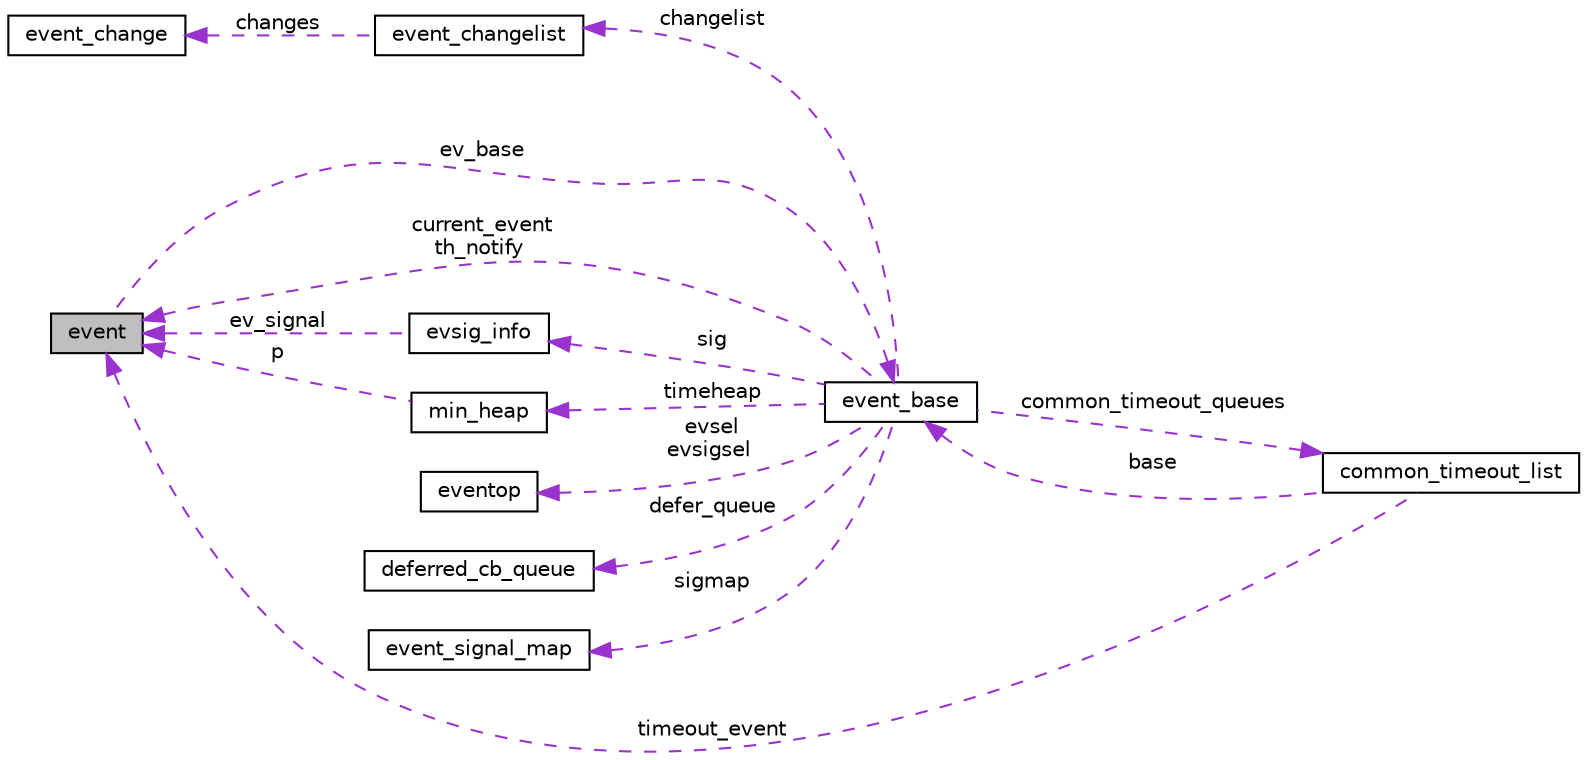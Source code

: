 digraph G
{
  edge [fontname="Helvetica",fontsize="10",labelfontname="Helvetica",labelfontsize="10"];
  node [fontname="Helvetica",fontsize="10",shape=record];
  rankdir="LR";
  Node1 [label="event",height=0.2,width=0.4,color="black", fillcolor="grey75", style="filled" fontcolor="black"];
  Node2 -> Node1 [dir="back",color="darkorchid3",fontsize="10",style="dashed",label=" ev_base" ,fontname="Helvetica"];
  Node2 [label="event_base",height=0.2,width=0.4,color="black", fillcolor="white", style="filled",URL="$structevent__base.html"];
  Node3 -> Node2 [dir="back",color="darkorchid3",fontsize="10",style="dashed",label=" evsel\nevsigsel" ,fontname="Helvetica"];
  Node3 [label="eventop",height=0.2,width=0.4,color="black", fillcolor="white", style="filled",URL="$structeventop.html"];
  Node4 -> Node2 [dir="back",color="darkorchid3",fontsize="10",style="dashed",label=" sig" ,fontname="Helvetica"];
  Node4 [label="evsig_info",height=0.2,width=0.4,color="black", fillcolor="white", style="filled",URL="$structevsig__info.html"];
  Node1 -> Node4 [dir="back",color="darkorchid3",fontsize="10",style="dashed",label=" ev_signal" ,fontname="Helvetica"];
  Node5 -> Node2 [dir="back",color="darkorchid3",fontsize="10",style="dashed",label=" timeheap" ,fontname="Helvetica"];
  Node5 [label="min_heap",height=0.2,width=0.4,color="black", fillcolor="white", style="filled",URL="$structmin__heap.html"];
  Node1 -> Node5 [dir="back",color="darkorchid3",fontsize="10",style="dashed",label=" p" ,fontname="Helvetica"];
  Node6 -> Node2 [dir="back",color="darkorchid3",fontsize="10",style="dashed",label=" defer_queue" ,fontname="Helvetica"];
  Node6 [label="deferred_cb_queue",height=0.2,width=0.4,color="black", fillcolor="white", style="filled",URL="$structdeferred__cb__queue.html"];
  Node1 -> Node2 [dir="back",color="darkorchid3",fontsize="10",style="dashed",label=" current_event\nth_notify" ,fontname="Helvetica"];
  Node7 -> Node2 [dir="back",color="darkorchid3",fontsize="10",style="dashed",label=" common_timeout_queues" ,fontname="Helvetica"];
  Node7 [label="common_timeout_list",height=0.2,width=0.4,color="black", fillcolor="white", style="filled",URL="$structcommon__timeout__list.html"];
  Node1 -> Node7 [dir="back",color="darkorchid3",fontsize="10",style="dashed",label=" timeout_event" ,fontname="Helvetica"];
  Node2 -> Node7 [dir="back",color="darkorchid3",fontsize="10",style="dashed",label=" base" ,fontname="Helvetica"];
  Node8 -> Node2 [dir="back",color="darkorchid3",fontsize="10",style="dashed",label=" sigmap" ,fontname="Helvetica"];
  Node8 [label="event_signal_map",height=0.2,width=0.4,color="black", fillcolor="white", style="filled",URL="$structevent__signal__map.html"];
  Node9 -> Node2 [dir="back",color="darkorchid3",fontsize="10",style="dashed",label=" changelist" ,fontname="Helvetica"];
  Node9 [label="event_changelist",height=0.2,width=0.4,color="black", fillcolor="white", style="filled",URL="$structevent__changelist.html"];
  Node10 -> Node9 [dir="back",color="darkorchid3",fontsize="10",style="dashed",label=" changes" ,fontname="Helvetica"];
  Node10 [label="event_change",height=0.2,width=0.4,color="black", fillcolor="white", style="filled",URL="$structevent__change.html"];
}
